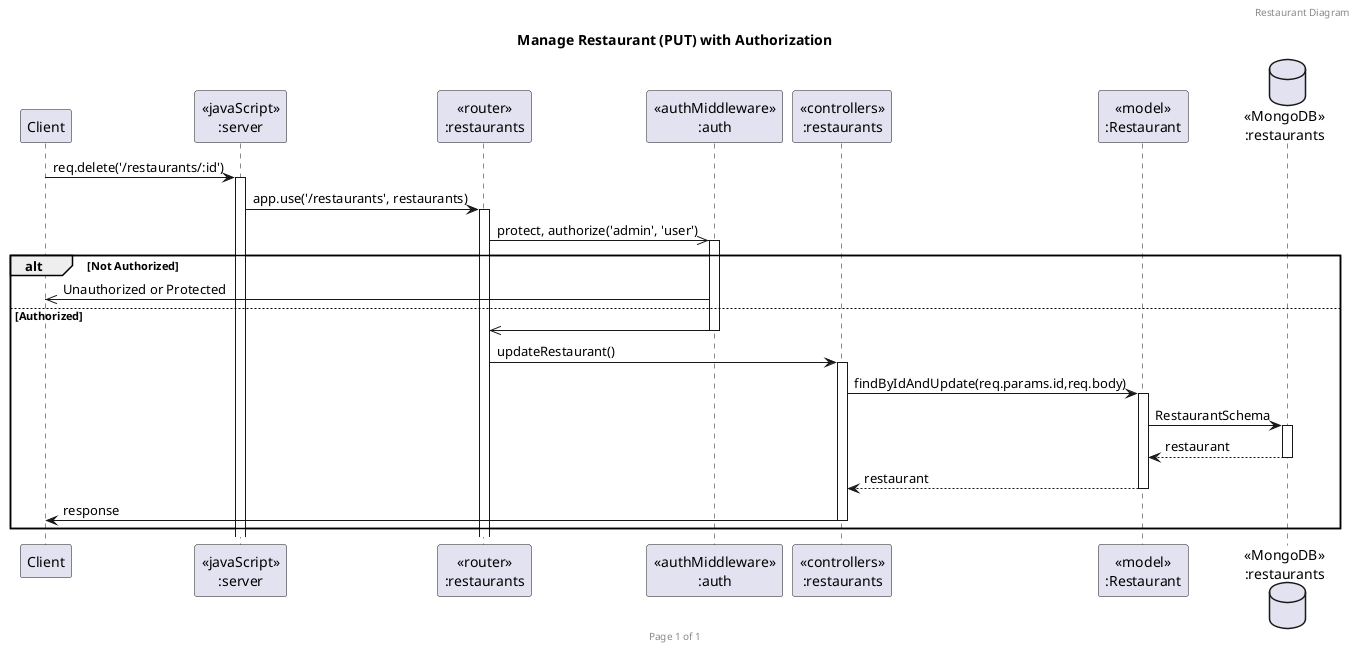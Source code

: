 @startuml
header Restaurant Diagram
footer Page %page% of %lastpage%
title "Manage Restaurant (PUT) with Authorization"

participant "Client" as client
participant "<<javaScript>>\n:server" as server
participant "<<router>>\n:restaurants" as routerRestaurants
participant "<<authMiddleware>>\n:auth" as authMiddleware
participant "<<controllers>>\n:restaurants" as controllersRestaurants
participant "<<model>>\n:Restaurant" as modelRestaurant
database "<<MongoDB>>\n:restaurants" as RestaurantsDatabase

client->server ++:req.delete('/restaurants/:id')
server->routerRestaurants ++:app.use('/restaurants', restaurants)
routerRestaurants->>authMiddleware ++:protect, authorize('admin', 'user')

alt Not Authorized
    authMiddleware->>client :Unauthorized or Protected
else Authorized
    authMiddleware->>routerRestaurants -- :
    routerRestaurants->controllersRestaurants ++:updateRestaurant()
    controllersRestaurants->modelRestaurant ++:findByIdAndUpdate(req.params.id,req.body)
    modelRestaurant ->RestaurantsDatabase ++: RestaurantSchema
    RestaurantsDatabase --> modelRestaurant --: restaurant
    controllersRestaurants <-- modelRestaurant --: restaurant
    controllersRestaurants->client --:response
end



@enduml
